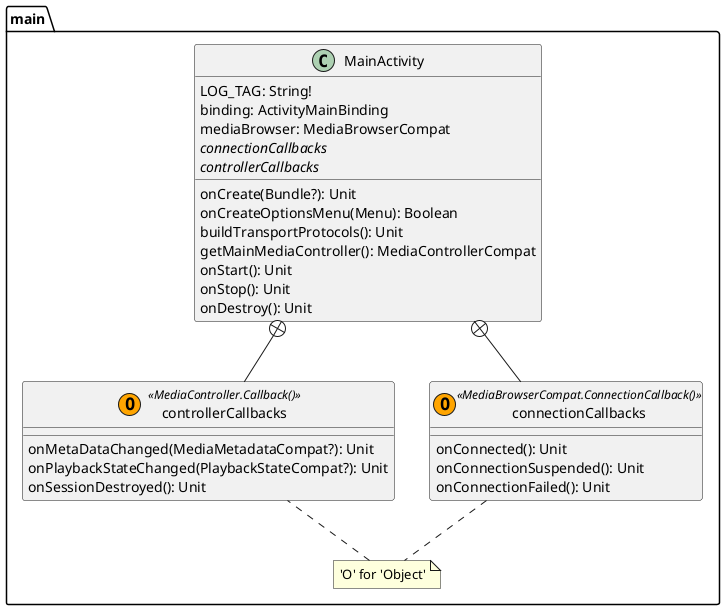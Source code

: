 @startuml
'comment

' packages
package "main" {
    class MainActivity {
        LOG_TAG: String!
        binding: ActivityMainBinding
        mediaBrowser: MediaBrowserCompat
        //connectionCallbacks//
        //controllerCallbacks//
        onCreate(Bundle?): Unit
        onCreateOptionsMenu(Menu): Boolean
        buildTransportProtocols(): Unit
        getMainMediaController(): MediaControllerCompat
        onStart(): Unit
        onStop(): Unit
        onDestroy(): Unit
    }

    class connectionCallbacks <<(O,orange)MediaBrowserCompat.ConnectionCallback()>> {
            onConnected(): Unit
            onConnectionSuspended(): Unit
            onConnectionFailed(): Unit
    }

    class controllerCallbacks <<(O,orange)MediaController.Callback()>> {
            onMetaDataChanged(MediaMetadataCompat?): Unit
            onPlaybackStateChanged(PlaybackStateCompat?): Unit
            onSessionDestroyed(): Unit
    }

    note "'O' for 'Object'" as N2
    connectionCallbacks .. N2
    N2 .. controllerCallbacks
}

' dependencies
    MainActivity +-- connectionCallbacks
    MainActivity +-- controllerCallbacks

' output layout
	controllerCallbacks -[hidden]> connectionCallbacks
@enduml
